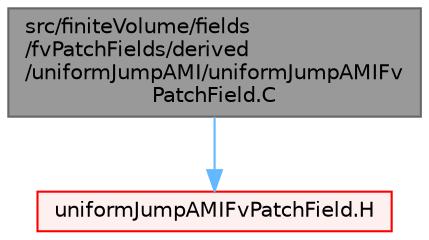 digraph "src/finiteVolume/fields/fvPatchFields/derived/uniformJumpAMI/uniformJumpAMIFvPatchField.C"
{
 // LATEX_PDF_SIZE
  bgcolor="transparent";
  edge [fontname=Helvetica,fontsize=10,labelfontname=Helvetica,labelfontsize=10];
  node [fontname=Helvetica,fontsize=10,shape=box,height=0.2,width=0.4];
  Node1 [id="Node000001",label="src/finiteVolume/fields\l/fvPatchFields/derived\l/uniformJumpAMI/uniformJumpAMIFv\lPatchField.C",height=0.2,width=0.4,color="gray40", fillcolor="grey60", style="filled", fontcolor="black",tooltip=" "];
  Node1 -> Node2 [id="edge1_Node000001_Node000002",color="steelblue1",style="solid",tooltip=" "];
  Node2 [id="Node000002",label="uniformJumpAMIFvPatchField.H",height=0.2,width=0.4,color="red", fillcolor="#FFF0F0", style="filled",URL="$uniformJumpAMIFvPatchField_8H.html",tooltip=" "];
}
